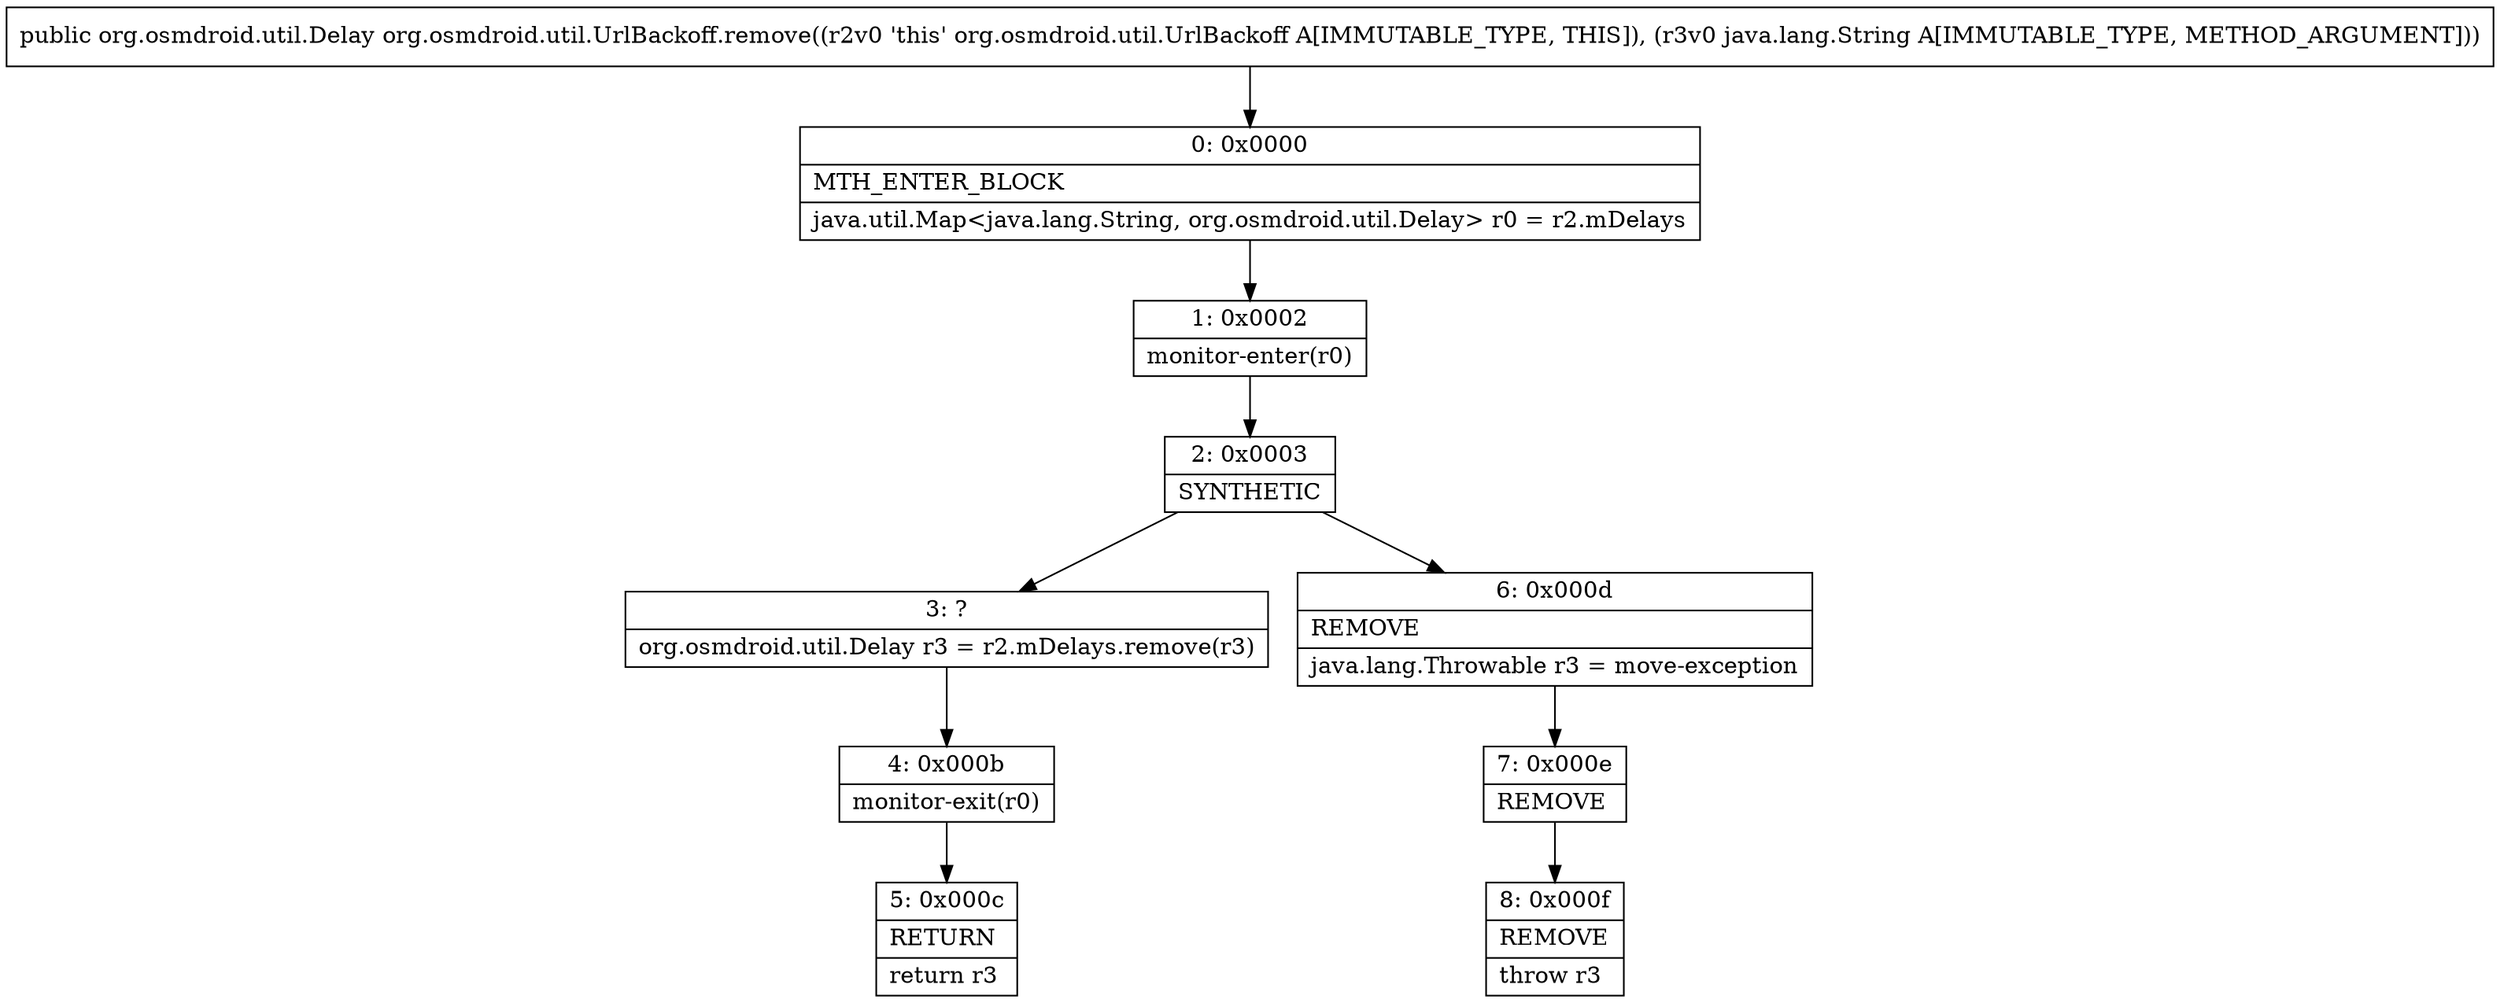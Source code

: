 digraph "CFG fororg.osmdroid.util.UrlBackoff.remove(Ljava\/lang\/String;)Lorg\/osmdroid\/util\/Delay;" {
Node_0 [shape=record,label="{0\:\ 0x0000|MTH_ENTER_BLOCK\l|java.util.Map\<java.lang.String, org.osmdroid.util.Delay\> r0 = r2.mDelays\l}"];
Node_1 [shape=record,label="{1\:\ 0x0002|monitor\-enter(r0)\l}"];
Node_2 [shape=record,label="{2\:\ 0x0003|SYNTHETIC\l}"];
Node_3 [shape=record,label="{3\:\ ?|org.osmdroid.util.Delay r3 = r2.mDelays.remove(r3)\l}"];
Node_4 [shape=record,label="{4\:\ 0x000b|monitor\-exit(r0)\l}"];
Node_5 [shape=record,label="{5\:\ 0x000c|RETURN\l|return r3\l}"];
Node_6 [shape=record,label="{6\:\ 0x000d|REMOVE\l|java.lang.Throwable r3 = move\-exception\l}"];
Node_7 [shape=record,label="{7\:\ 0x000e|REMOVE\l}"];
Node_8 [shape=record,label="{8\:\ 0x000f|REMOVE\l|throw r3\l}"];
MethodNode[shape=record,label="{public org.osmdroid.util.Delay org.osmdroid.util.UrlBackoff.remove((r2v0 'this' org.osmdroid.util.UrlBackoff A[IMMUTABLE_TYPE, THIS]), (r3v0 java.lang.String A[IMMUTABLE_TYPE, METHOD_ARGUMENT])) }"];
MethodNode -> Node_0;
Node_0 -> Node_1;
Node_1 -> Node_2;
Node_2 -> Node_3;
Node_2 -> Node_6;
Node_3 -> Node_4;
Node_4 -> Node_5;
Node_6 -> Node_7;
Node_7 -> Node_8;
}

